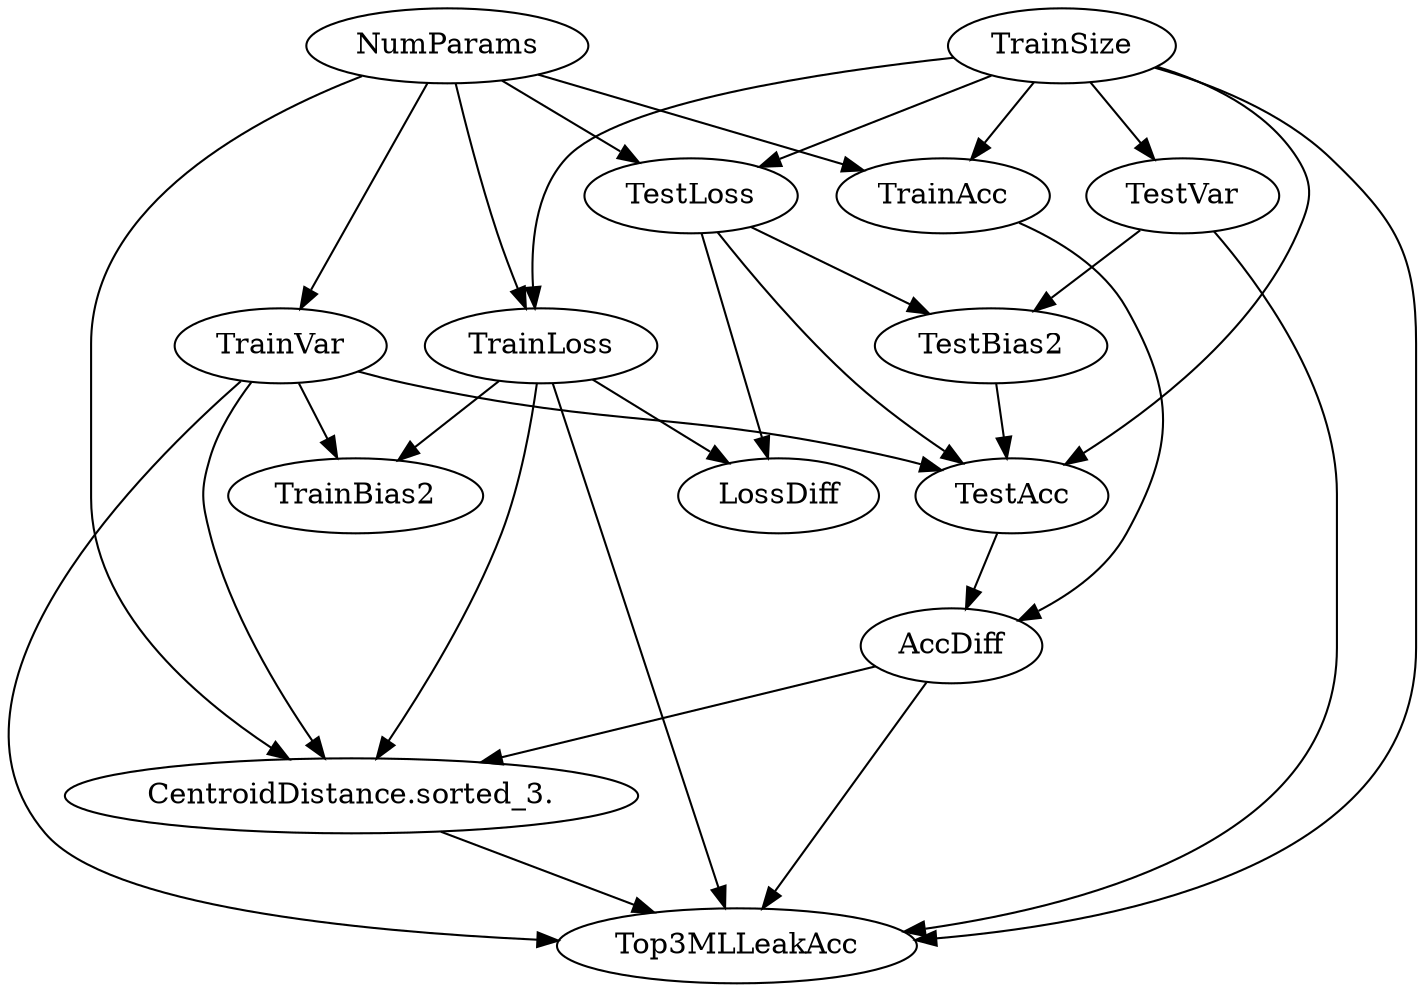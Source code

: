digraph {
  "TrainAcc" ;
  "TestAcc" ;
  "AccDiff" ;
  "TrainLoss" ;
  "TestLoss" ;
  "LossDiff" ;
  "TrainVar" ;
  "TestVar" ;
  "TrainBias2" ;
  "TestBias2" ;
  "NumParams" ;
  "CentroidDistance.sorted_3." ;
  "TrainSize" ;
  "Top3MLLeakAcc" ;
  edge [dir=forward] "TrainAcc" -> "AccDiff" ;
  edge [dir=forward] "TestAcc" -> "AccDiff" ;
  edge [dir=forward] "AccDiff" -> "CentroidDistance.sorted_3." ;
  edge [dir=forward] "AccDiff" -> "Top3MLLeakAcc" ;
  edge [dir=forward] "TrainLoss" -> "LossDiff" ;
  edge [dir=forward] "TrainLoss" -> "TrainBias2" ;
  edge [dir=forward] "TrainLoss" -> "CentroidDistance.sorted_3." ;
  edge [dir=forward] "TrainLoss" -> "Top3MLLeakAcc" ;
  edge [dir=forward] "TestLoss" -> "TestAcc" ;
  edge [dir=forward] "TestLoss" -> "LossDiff" ;
  edge [dir=forward] "TestLoss" -> "TestBias2" ;
  edge [dir=forward] "TrainVar" -> "TestAcc" ;
  edge [dir=forward] "TrainVar" -> "TrainBias2" ;
  edge [dir=forward] "TrainVar" -> "CentroidDistance.sorted_3." ;
  edge [dir=forward] "TrainVar" -> "Top3MLLeakAcc" ;
  edge [dir=forward] "TestVar" -> "TestBias2" ;
  edge [dir=forward] "TestVar" -> "Top3MLLeakAcc" ;
  edge [dir=forward] "TestBias2" -> "TestAcc" ;
  edge [dir=forward] "NumParams" -> "TrainAcc" ;
  edge [dir=forward] "NumParams" -> "TrainLoss" ;
  edge [dir=forward] "NumParams" -> "TestLoss" ;
  edge [dir=forward] "NumParams" -> "TrainVar" ;
  edge [dir=forward] "NumParams" -> "CentroidDistance.sorted_3." ;
  edge [dir=forward] "CentroidDistance.sorted_3." -> "Top3MLLeakAcc" ;
  edge [dir=forward] "TrainSize" -> "TrainAcc" ;
  edge [dir=forward] "TrainSize" -> "TestAcc" ;
  edge [dir=forward] "TrainSize" -> "TrainLoss" ;
  edge [dir=forward] "TrainSize" -> "TestLoss" ;
  edge [dir=forward] "TrainSize" -> "TestVar" ;
  edge [dir=forward] "TrainSize" -> "Top3MLLeakAcc" ;
}
